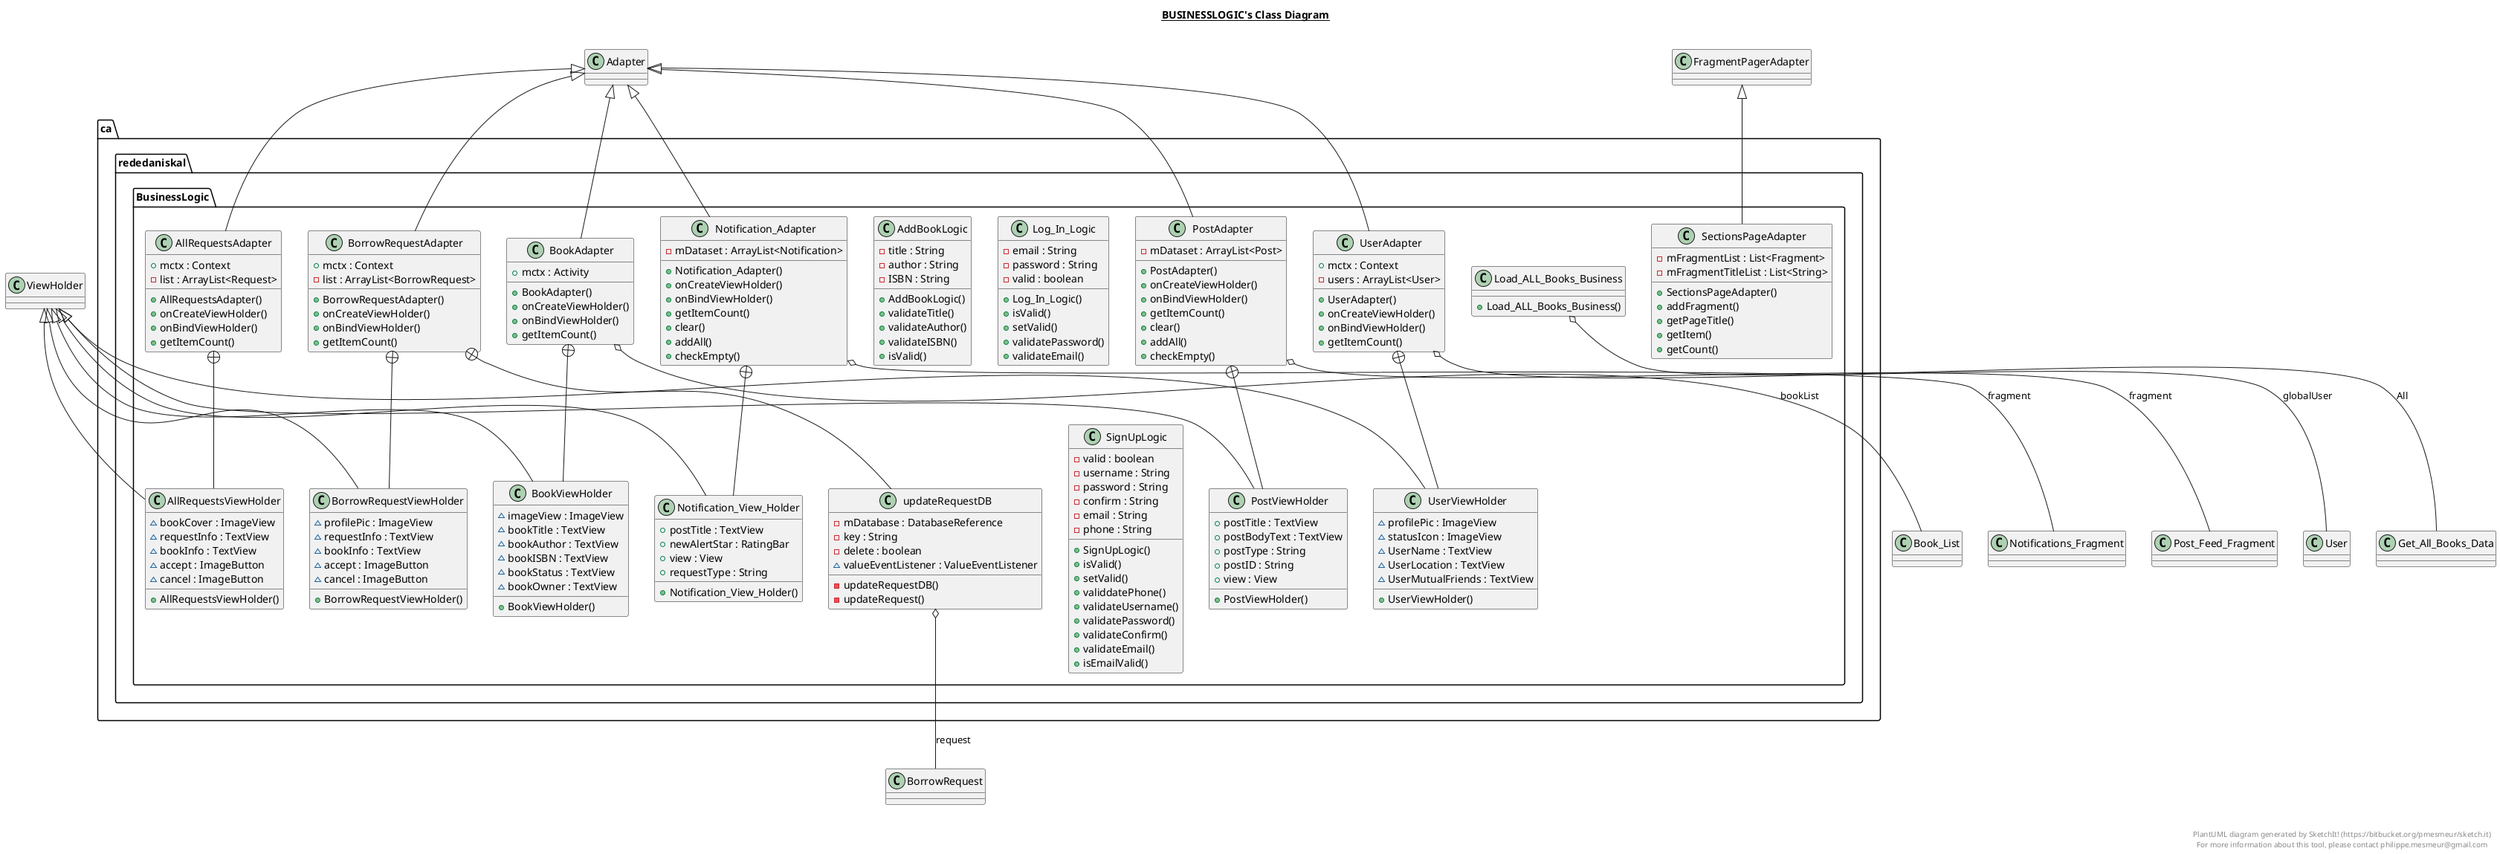 @startuml

title __BUSINESSLOGIC's Class Diagram__\n

  package ca.rededaniskal {
    package ca.rededaniskal.BusinessLogic {
      class AddBookLogic {
          - title : String
          - author : String
          - ISBN : String
          + AddBookLogic()
          + validateTitle()
          + validateAuthor()
          + validateISBN()
          + isValid()
      }
    }
  }
  

  package ca.rededaniskal {
    package ca.rededaniskal.BusinessLogic {
      class AllRequestsAdapter {
          + mctx : Context
          - list : ArrayList<Request>
          + AllRequestsAdapter()
          + onCreateViewHolder()
          + onBindViewHolder()
          + getItemCount()
      }
    }
  }
  

  package ca.rededaniskal {
    package ca.rededaniskal.BusinessLogic {
      class AllRequestsViewHolder {
          ~ bookCover : ImageView
          ~ requestInfo : TextView
          ~ bookInfo : TextView
          ~ accept : ImageButton
          ~ cancel : ImageButton
          + AllRequestsViewHolder()
      }
    }
  }
  

  package ca.rededaniskal {
    package ca.rededaniskal.BusinessLogic {
      class BookAdapter {
          + mctx : Activity
          + BookAdapter()
          + onCreateViewHolder()
          + onBindViewHolder()
          + getItemCount()
      }
    }
  }
  

  package ca.rededaniskal {
    package ca.rededaniskal.BusinessLogic {
      class BookViewHolder {
          ~ imageView : ImageView
          ~ bookTitle : TextView
          ~ bookAuthor : TextView
          ~ bookISBN : TextView
          ~ bookStatus : TextView
          ~ bookOwner : TextView
          + BookViewHolder()
      }
    }
  }
  

  package ca.rededaniskal {
    package ca.rededaniskal.BusinessLogic {
      class BorrowRequestAdapter {
          + mctx : Context
          - list : ArrayList<BorrowRequest>
          + BorrowRequestAdapter()
          + onCreateViewHolder()
          + onBindViewHolder()
          + getItemCount()
      }
    }
  }
  

  package ca.rededaniskal {
    package ca.rededaniskal.BusinessLogic {
      class BorrowRequestViewHolder {
          ~ profilePic : ImageView
          ~ requestInfo : TextView
          ~ bookInfo : TextView
          ~ accept : ImageButton
          ~ cancel : ImageButton
          + BorrowRequestViewHolder()
      }
    }
  }
  

  package ca.rededaniskal {
    package ca.rededaniskal.BusinessLogic {
      class updateRequestDB {
          - mDatabase : DatabaseReference
          - key : String
          - delete : boolean
          ~ valueEventListener : ValueEventListener
          - updateRequestDB()
          - updateRequest()
      }
    }
  }
  

  package ca.rededaniskal {
    package ca.rededaniskal.BusinessLogic {
      class Load_ALL_Books_Business {
          + Load_ALL_Books_Business()
      }
    }
  }
  

  package ca.rededaniskal {
    package ca.rededaniskal.BusinessLogic {
      class Log_In_Logic {
          - email : String
          - password : String
          - valid : boolean
          + Log_In_Logic()
          + isValid()
          + setValid()
          + validatePassword()
          + validateEmail()
      }
    }
  }
  

  package ca.rededaniskal {
    package ca.rededaniskal.BusinessLogic {
      class Notification_Adapter {
          - mDataset : ArrayList<Notification>
          + Notification_Adapter()
          + onCreateViewHolder()
          + onBindViewHolder()
          + getItemCount()
          + clear()
          + addAll()
          + checkEmpty()
      }
    }
  }
  

  package ca.rededaniskal {
    package ca.rededaniskal.BusinessLogic {
      class Notification_View_Holder {
          + postTitle : TextView
          + newAlertStar : RatingBar
          + view : View
          + requestType : String
          + Notification_View_Holder()
      }
    }
  }
  

  package ca.rededaniskal {
    package ca.rededaniskal.BusinessLogic {
      class PostAdapter {
          - mDataset : ArrayList<Post>
          + PostAdapter()
          + onCreateViewHolder()
          + onBindViewHolder()
          + getItemCount()
          + clear()
          + addAll()
          + checkEmpty()
      }
    }
  }
  

  package ca.rededaniskal {
    package ca.rededaniskal.BusinessLogic {
      class PostViewHolder {
          + postTitle : TextView
          + postBodyText : TextView
          + postType : String
          + postID : String
          + view : View
          + PostViewHolder()
      }
    }
  }
  

  package ca.rededaniskal {
    package ca.rededaniskal.BusinessLogic {
      class SectionsPageAdapter {
          - mFragmentList : List<Fragment>
          - mFragmentTitleList : List<String>
          + SectionsPageAdapter()
          + addFragment()
          + getPageTitle()
          + getItem()
          + getCount()
      }
    }
  }
  

  package ca.rededaniskal {
    package ca.rededaniskal.BusinessLogic {
      class SignUpLogic {
          - valid : boolean
          - username : String
          - password : String
          - confirm : String
          - email : String
          - phone : String
          + SignUpLogic()
          + isValid()
          + setValid()
          + validdatePhone()
          + validateUsername()
          + validatePassword()
          + validateConfirm()
          + validateEmail()
          + isEmailValid()
      }
    }
  }
  

  package ca.rededaniskal {
    package ca.rededaniskal.BusinessLogic {
      class UserAdapter {
          + mctx : Context
          - users : ArrayList<User>
          + UserAdapter()
          + onCreateViewHolder()
          + onBindViewHolder()
          + getItemCount()
      }
    }
  }
  

  package ca.rededaniskal {
    package ca.rededaniskal.BusinessLogic {
      class UserViewHolder {
          ~ profilePic : ImageView
          ~ statusIcon : ImageView
          ~ UserName : TextView
          ~ UserLocation : TextView
          ~ UserMutualFriends : TextView
          + UserViewHolder()
      }
    }
  }
  

  AllRequestsAdapter -up-|> Adapter
  AllRequestsAdapter +-down- AllRequestsViewHolder
  AllRequestsViewHolder -up-|> ViewHolder
  BookAdapter -up-|> Adapter
  BookAdapter o-- Book_List : bookList
  BookAdapter +-down- BookViewHolder
  BookViewHolder -up-|> ViewHolder
  BorrowRequestAdapter -up-|> Adapter
  BorrowRequestAdapter +-down- BorrowRequestViewHolder
  BorrowRequestAdapter +-down- updateRequestDB
  BorrowRequestViewHolder -up-|> ViewHolder
  updateRequestDB o-- BorrowRequest : request
  Load_ALL_Books_Business o-- Get_All_Books_Data : All
  Notification_Adapter -up-|> Adapter
  Notification_Adapter o-- Notifications_Fragment : fragment
  Notification_Adapter +-down- Notification_View_Holder
  Notification_View_Holder -up-|> ViewHolder
  PostAdapter -up-|> Adapter
  PostAdapter o-- Post_Feed_Fragment : fragment
  PostAdapter +-down- PostViewHolder
  PostViewHolder -up-|> ViewHolder
  SectionsPageAdapter -up-|> FragmentPagerAdapter
  UserAdapter -up-|> Adapter
  UserAdapter o-- User : globalUser
  UserAdapter +-down- UserViewHolder
  UserViewHolder -up-|> ViewHolder


right footer


PlantUML diagram generated by SketchIt! (https://bitbucket.org/pmesmeur/sketch.it)
For more information about this tool, please contact philippe.mesmeur@gmail.com
endfooter

@enduml
